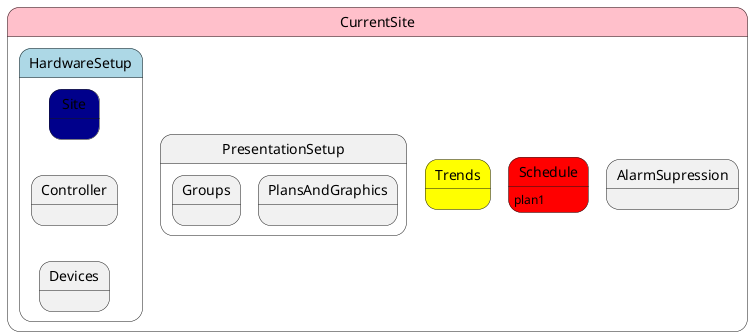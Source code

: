 @startuml
state CurrentSite #pink {
    state HardwareSetup #lightblue {
        state Site #darkblue
        state Controller
        state Devices
        Site -[hidden]-> Controller
        Controller -[hidden]-> Devices
    }
    state PresentationSetup {
        state Groups
        state PlansAndGraphics
    }
    state Trends #yellow
    state Schedule #FF0000
    state AlarmSupression
}

Schedule: plan1
@enduml